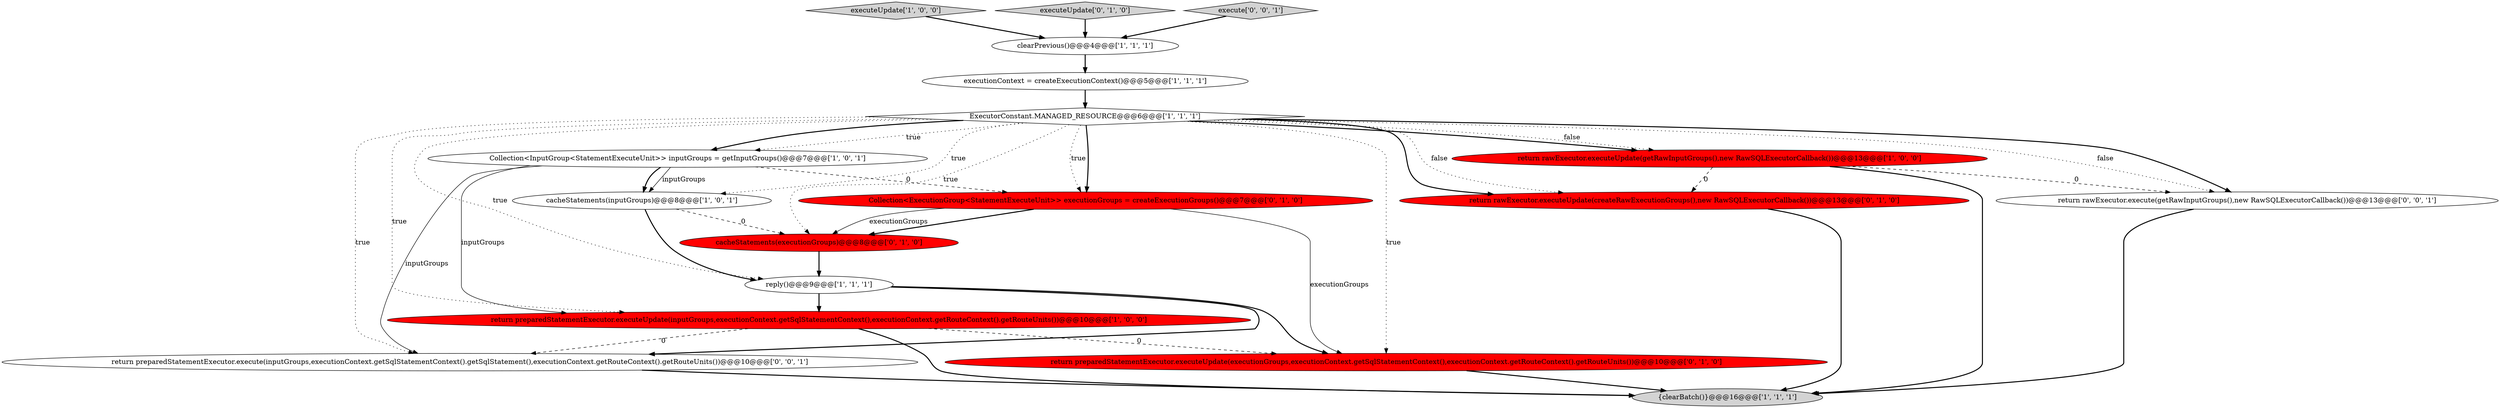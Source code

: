 digraph {
8 [style = filled, label = "executeUpdate['1', '0', '0']", fillcolor = lightgray, shape = diamond image = "AAA0AAABBB1BBB"];
9 [style = filled, label = "return preparedStatementExecutor.executeUpdate(inputGroups,executionContext.getSqlStatementContext(),executionContext.getRouteContext().getRouteUnits())@@@10@@@['1', '0', '0']", fillcolor = red, shape = ellipse image = "AAA1AAABBB1BBB"];
10 [style = filled, label = "return preparedStatementExecutor.executeUpdate(executionGroups,executionContext.getSqlStatementContext(),executionContext.getRouteContext().getRouteUnits())@@@10@@@['0', '1', '0']", fillcolor = red, shape = ellipse image = "AAA1AAABBB2BBB"];
15 [style = filled, label = "return preparedStatementExecutor.execute(inputGroups,executionContext.getSqlStatementContext().getSqlStatement(),executionContext.getRouteContext().getRouteUnits())@@@10@@@['0', '0', '1']", fillcolor = white, shape = ellipse image = "AAA0AAABBB3BBB"];
1 [style = filled, label = "cacheStatements(inputGroups)@@@8@@@['1', '0', '1']", fillcolor = white, shape = ellipse image = "AAA0AAABBB1BBB"];
4 [style = filled, label = "return rawExecutor.executeUpdate(getRawInputGroups(),new RawSQLExecutorCallback())@@@13@@@['1', '0', '0']", fillcolor = red, shape = ellipse image = "AAA1AAABBB1BBB"];
3 [style = filled, label = "Collection<InputGroup<StatementExecuteUnit>> inputGroups = getInputGroups()@@@7@@@['1', '0', '1']", fillcolor = white, shape = ellipse image = "AAA0AAABBB1BBB"];
14 [style = filled, label = "return rawExecutor.executeUpdate(createRawExecutionGroups(),new RawSQLExecutorCallback())@@@13@@@['0', '1', '0']", fillcolor = red, shape = ellipse image = "AAA1AAABBB2BBB"];
2 [style = filled, label = "executionContext = createExecutionContext()@@@5@@@['1', '1', '1']", fillcolor = white, shape = ellipse image = "AAA0AAABBB1BBB"];
16 [style = filled, label = "return rawExecutor.execute(getRawInputGroups(),new RawSQLExecutorCallback())@@@13@@@['0', '0', '1']", fillcolor = white, shape = ellipse image = "AAA0AAABBB3BBB"];
0 [style = filled, label = "{clearBatch()}@@@16@@@['1', '1', '1']", fillcolor = lightgray, shape = ellipse image = "AAA0AAABBB1BBB"];
6 [style = filled, label = "reply()@@@9@@@['1', '1', '1']", fillcolor = white, shape = ellipse image = "AAA0AAABBB1BBB"];
11 [style = filled, label = "executeUpdate['0', '1', '0']", fillcolor = lightgray, shape = diamond image = "AAA0AAABBB2BBB"];
13 [style = filled, label = "Collection<ExecutionGroup<StatementExecuteUnit>> executionGroups = createExecutionGroups()@@@7@@@['0', '1', '0']", fillcolor = red, shape = ellipse image = "AAA1AAABBB2BBB"];
5 [style = filled, label = "clearPrevious()@@@4@@@['1', '1', '1']", fillcolor = white, shape = ellipse image = "AAA0AAABBB1BBB"];
17 [style = filled, label = "execute['0', '0', '1']", fillcolor = lightgray, shape = diamond image = "AAA0AAABBB3BBB"];
12 [style = filled, label = "cacheStatements(executionGroups)@@@8@@@['0', '1', '0']", fillcolor = red, shape = ellipse image = "AAA1AAABBB2BBB"];
7 [style = filled, label = "ExecutorConstant.MANAGED_RESOURCE@@@6@@@['1', '1', '1']", fillcolor = white, shape = diamond image = "AAA0AAABBB1BBB"];
7->13 [style = bold, label=""];
7->6 [style = dotted, label="true"];
17->5 [style = bold, label=""];
16->0 [style = bold, label=""];
9->10 [style = dashed, label="0"];
7->10 [style = dotted, label="true"];
4->16 [style = dashed, label="0"];
9->0 [style = bold, label=""];
3->1 [style = bold, label=""];
7->13 [style = dotted, label="true"];
7->4 [style = bold, label=""];
7->9 [style = dotted, label="true"];
3->13 [style = dashed, label="0"];
12->6 [style = bold, label=""];
7->15 [style = dotted, label="true"];
3->9 [style = solid, label="inputGroups"];
7->3 [style = bold, label=""];
6->15 [style = bold, label=""];
4->0 [style = bold, label=""];
7->12 [style = dotted, label="true"];
7->14 [style = bold, label=""];
1->12 [style = dashed, label="0"];
11->5 [style = bold, label=""];
5->2 [style = bold, label=""];
1->6 [style = bold, label=""];
13->12 [style = bold, label=""];
8->5 [style = bold, label=""];
14->0 [style = bold, label=""];
7->16 [style = dotted, label="false"];
7->3 [style = dotted, label="true"];
7->14 [style = dotted, label="false"];
7->4 [style = dotted, label="false"];
15->0 [style = bold, label=""];
6->10 [style = bold, label=""];
10->0 [style = bold, label=""];
7->16 [style = bold, label=""];
3->15 [style = solid, label="inputGroups"];
13->12 [style = solid, label="executionGroups"];
4->14 [style = dashed, label="0"];
2->7 [style = bold, label=""];
6->9 [style = bold, label=""];
7->1 [style = dotted, label="true"];
13->10 [style = solid, label="executionGroups"];
3->1 [style = solid, label="inputGroups"];
9->15 [style = dashed, label="0"];
}
